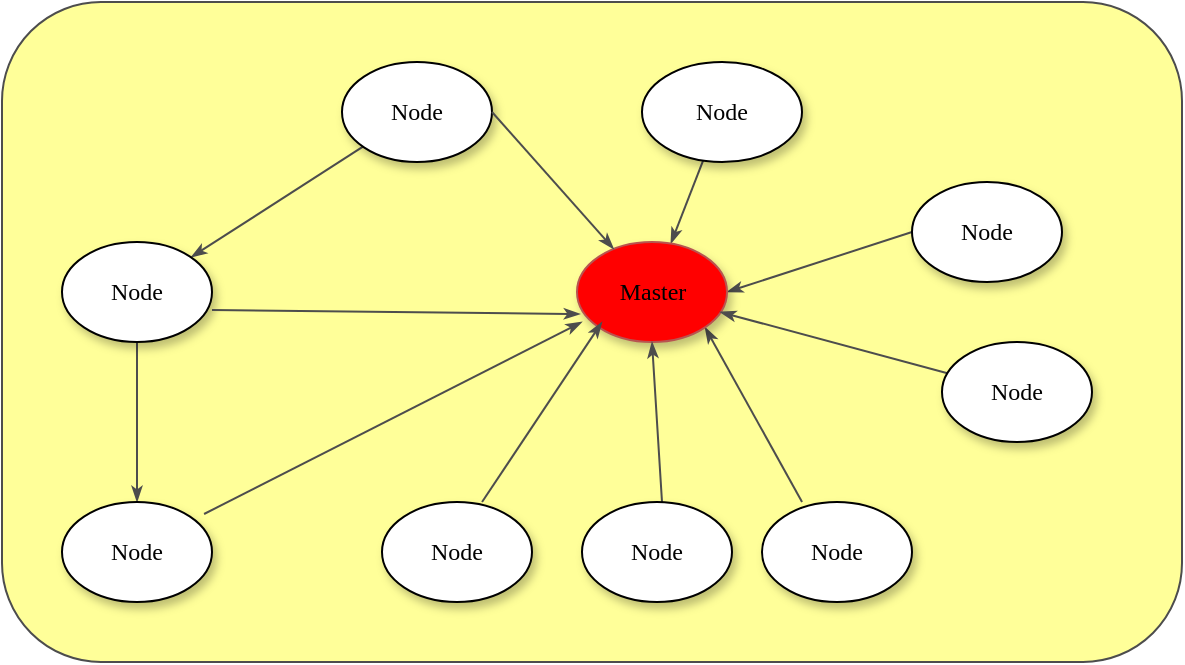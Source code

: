 <mxfile version="16.5.3" type="device"><diagram name="Page-1" id="42789a77-a242-8287-6e28-9cd8cfd52e62"><mxGraphModel dx="868" dy="450" grid="1" gridSize="10" guides="1" tooltips="1" connect="1" arrows="1" fold="1" page="1" pageScale="1" pageWidth="1100" pageHeight="850" background="none" math="0" shadow="0"><root><mxCell id="0"/><mxCell id="1" style="" parent="0"/><mxCell id="oT33KwLtm_0Cc7sER48p-9" value="" style="rounded=1;whiteSpace=wrap;html=1;fillColor=#FFFF99;shadow=0;glass=0;sketch=0;labelBackgroundColor=none;gradientColor=none;strokeColor=#4D4D4D;" vertex="1" parent="1"><mxGeometry x="170" y="70" width="590" height="330" as="geometry"/></mxCell><mxCell id="1ea317790d2ca983-12" style="edgeStyle=none;rounded=1;html=1;labelBackgroundColor=none;startArrow=none;startFill=0;startSize=5;endArrow=classicThin;endFill=1;endSize=5;jettySize=auto;orthogonalLoop=1;strokeColor=#4D4D4D;strokeWidth=1;fontFamily=Verdana;fontSize=12" parent="1" source="1ea317790d2ca983-1" target="1ea317790d2ca983-2" edge="1"><mxGeometry relative="1" as="geometry"/></mxCell><mxCell id="1ea317790d2ca983-14" value="" style="edgeStyle=none;rounded=1;html=1;labelBackgroundColor=none;startArrow=none;startFill=0;startSize=5;endArrow=classicThin;endFill=1;endSize=5;jettySize=auto;orthogonalLoop=1;strokeColor=#4D4D4D;strokeWidth=1;fontFamily=Verdana;fontSize=12;entryX=1;entryY=0.5;entryDx=0;entryDy=0;exitX=0;exitY=0.5;exitDx=0;exitDy=0;" parent="1" source="1ea317790d2ca983-3" target="1ea317790d2ca983-2" edge="1"><mxGeometry relative="1" as="geometry"/></mxCell><mxCell id="1ea317790d2ca983-1" value="&lt;span&gt;Node&lt;/span&gt;" style="ellipse;whiteSpace=wrap;html=1;rounded=0;shadow=1;comic=0;labelBackgroundColor=none;strokeWidth=1;fontFamily=Verdana;fontSize=12;align=center;" parent="1" vertex="1"><mxGeometry x="490" y="100" width="80" height="50" as="geometry"/></mxCell><mxCell id="1ea317790d2ca983-22" value="" style="edgeStyle=none;rounded=1;html=1;labelBackgroundColor=none;startArrow=none;startFill=0;startSize=5;endArrow=classicThin;endFill=1;endSize=5;jettySize=auto;orthogonalLoop=1;strokeColor=#4D4D4D;strokeWidth=1;fontFamily=Verdana;fontSize=12;exitX=0.267;exitY=0;exitDx=0;exitDy=0;exitPerimeter=0;entryX=1;entryY=1;entryDx=0;entryDy=0;" parent="1" source="1ea317790d2ca983-6" target="1ea317790d2ca983-2" edge="1"><mxGeometry relative="1" as="geometry"><mxPoint x="560" y="230" as="targetPoint"/></mxGeometry></mxCell><mxCell id="1ea317790d2ca983-2" value="&lt;span&gt;Master&lt;br&gt;&lt;/span&gt;" style="ellipse;whiteSpace=wrap;html=1;rounded=0;shadow=1;comic=0;labelBackgroundColor=none;strokeWidth=1;fontFamily=Verdana;fontSize=12;align=center;fillColor=#FF0000;strokeColor=#b85450;" parent="1" vertex="1"><mxGeometry x="457.5" y="190" width="75" height="50" as="geometry"/></mxCell><mxCell id="1ea317790d2ca983-3" value="&lt;span&gt;Node&lt;br&gt;&lt;/span&gt;" style="ellipse;whiteSpace=wrap;html=1;rounded=0;shadow=1;comic=0;labelBackgroundColor=none;strokeWidth=1;fontFamily=Verdana;fontSize=12;align=center;" parent="1" vertex="1"><mxGeometry x="625" y="160" width="75" height="50" as="geometry"/></mxCell><mxCell id="1ea317790d2ca983-16" value="" style="edgeStyle=none;rounded=1;html=1;labelBackgroundColor=none;startArrow=none;startFill=0;startSize=5;endArrow=classicThin;endFill=1;endSize=5;jettySize=auto;orthogonalLoop=1;strokeColor=#4D4D4D;strokeWidth=1;fontFamily=Verdana;fontSize=12;entryX=0.953;entryY=0.7;entryDx=0;entryDy=0;entryPerimeter=0;" parent="1" source="1ea317790d2ca983-4" target="1ea317790d2ca983-2" edge="1"><mxGeometry relative="1" as="geometry"/></mxCell><mxCell id="1ea317790d2ca983-4" value="&lt;span&gt;Node&lt;/span&gt;" style="ellipse;whiteSpace=wrap;html=1;rounded=0;shadow=1;comic=0;labelBackgroundColor=none;strokeWidth=1;fontFamily=Verdana;fontSize=12;align=center;" parent="1" vertex="1"><mxGeometry x="640" y="240" width="75" height="50" as="geometry"/></mxCell><mxCell id="1ea317790d2ca983-6" value="&lt;span&gt;Node&lt;/span&gt;" style="ellipse;whiteSpace=wrap;html=1;rounded=0;shadow=1;comic=0;labelBackgroundColor=none;strokeWidth=1;fontFamily=Verdana;fontSize=12;align=center;" parent="1" vertex="1"><mxGeometry x="550" y="320" width="75" height="50" as="geometry"/></mxCell><mxCell id="1ea317790d2ca983-24" value="" style="edgeStyle=none;rounded=1;html=1;labelBackgroundColor=none;startArrow=none;startFill=0;startSize=5;endArrow=classicThin;endFill=1;endSize=5;jettySize=auto;orthogonalLoop=1;strokeColor=#4D4D4D;strokeWidth=1;fontFamily=Verdana;fontSize=12;entryX=0.5;entryY=1;entryDx=0;entryDy=0;" parent="1" target="1ea317790d2ca983-2" edge="1"><mxGeometry relative="1" as="geometry"><mxPoint x="500" y="320" as="sourcePoint"/></mxGeometry></mxCell><mxCell id="1ea317790d2ca983-7" value="&lt;span&gt;Node&lt;/span&gt;" style="ellipse;whiteSpace=wrap;html=1;rounded=0;shadow=1;comic=0;labelBackgroundColor=none;strokeWidth=1;fontFamily=Verdana;fontSize=12;align=center;" parent="1" vertex="1"><mxGeometry x="360" y="320" width="75" height="50" as="geometry"/></mxCell><mxCell id="1ea317790d2ca983-8" value="Node" style="ellipse;whiteSpace=wrap;html=1;rounded=0;shadow=1;comic=0;labelBackgroundColor=none;strokeWidth=1;fontFamily=Verdana;fontSize=12;align=center;" parent="1" vertex="1"><mxGeometry x="460" y="320" width="75" height="50" as="geometry"/></mxCell><mxCell id="1ea317790d2ca983-19" value="" style="edgeStyle=none;rounded=1;html=1;labelBackgroundColor=none;startArrow=none;startFill=0;startSize=5;endArrow=classicThin;endFill=1;endSize=5;jettySize=auto;orthogonalLoop=1;strokeColor=#4D4D4D;strokeWidth=1;fontFamily=Verdana;fontSize=12" parent="1" source="1ea317790d2ca983-9" target="1ea317790d2ca983-10" edge="1"><mxGeometry relative="1" as="geometry"/></mxCell><mxCell id="1ea317790d2ca983-9" value="Node" style="ellipse;whiteSpace=wrap;html=1;rounded=0;shadow=1;comic=0;labelBackgroundColor=none;strokeWidth=1;fontFamily=Verdana;fontSize=12;align=center;" parent="1" vertex="1"><mxGeometry x="340" y="100" width="75" height="50" as="geometry"/></mxCell><mxCell id="1ea317790d2ca983-20" value="" style="edgeStyle=none;rounded=1;html=1;labelBackgroundColor=none;startArrow=none;startFill=0;startSize=5;endArrow=classicThin;endFill=1;endSize=5;jettySize=auto;orthogonalLoop=1;strokeColor=#4D4D4D;strokeWidth=1;fontFamily=Verdana;fontSize=12" parent="1" source="1ea317790d2ca983-10" target="1ea317790d2ca983-11" edge="1"><mxGeometry relative="1" as="geometry"/></mxCell><mxCell id="1ea317790d2ca983-10" value="&lt;span&gt;Node&lt;/span&gt;" style="ellipse;whiteSpace=wrap;html=1;rounded=0;shadow=1;comic=0;labelBackgroundColor=none;strokeWidth=1;fontFamily=Verdana;fontSize=12;align=center;" parent="1" vertex="1"><mxGeometry x="200" y="190" width="75" height="50" as="geometry"/></mxCell><mxCell id="1ea317790d2ca983-11" value="&lt;span&gt;Node&lt;br&gt;&lt;/span&gt;" style="ellipse;whiteSpace=wrap;html=1;rounded=0;shadow=1;comic=0;labelBackgroundColor=none;strokeWidth=1;fontFamily=Verdana;fontSize=12;align=center;" parent="1" vertex="1"><mxGeometry x="200" y="320" width="75" height="50" as="geometry"/></mxCell><mxCell id="oT33KwLtm_0Cc7sER48p-3" value="" style="edgeStyle=none;rounded=1;html=1;labelBackgroundColor=none;startArrow=none;startFill=0;startSize=5;endArrow=classicThin;endFill=1;endSize=5;jettySize=auto;orthogonalLoop=1;strokeColor=#4D4D4D;strokeWidth=1;fontFamily=Verdana;fontSize=12;exitX=0.667;exitY=0;exitDx=0;exitDy=0;exitPerimeter=0;entryX=0.167;entryY=0.8;entryDx=0;entryDy=0;entryPerimeter=0;" edge="1" parent="1" source="1ea317790d2ca983-7" target="1ea317790d2ca983-2"><mxGeometry relative="1" as="geometry"><mxPoint x="580.025" y="330" as="sourcePoint"/><mxPoint x="531.338" y="242.796" as="targetPoint"/></mxGeometry></mxCell><mxCell id="oT33KwLtm_0Cc7sER48p-5" value="" style="edgeStyle=none;rounded=1;html=1;labelBackgroundColor=none;startArrow=none;startFill=0;startSize=5;endArrow=classicThin;endFill=1;endSize=5;jettySize=auto;orthogonalLoop=1;strokeColor=#4D4D4D;strokeWidth=1;fontFamily=Verdana;fontSize=12;exitX=1;exitY=0.5;exitDx=0;exitDy=0;" edge="1" parent="1" source="1ea317790d2ca983-9" target="1ea317790d2ca983-2"><mxGeometry relative="1" as="geometry"><mxPoint x="300" y="210" as="sourcePoint"/><mxPoint x="257.5" y="330" as="targetPoint"/></mxGeometry></mxCell><mxCell id="oT33KwLtm_0Cc7sER48p-6" value="" style="edgeStyle=none;rounded=1;html=1;labelBackgroundColor=none;startArrow=none;startFill=0;startSize=5;endArrow=classicThin;endFill=1;endSize=5;jettySize=auto;orthogonalLoop=1;strokeColor=#4D4D4D;strokeWidth=1;fontFamily=Verdana;fontSize=12;entryX=0.02;entryY=0.72;entryDx=0;entryDy=0;entryPerimeter=0;exitX=1;exitY=0.68;exitDx=0;exitDy=0;exitPerimeter=0;" edge="1" parent="1" source="1ea317790d2ca983-10" target="1ea317790d2ca983-2"><mxGeometry relative="1" as="geometry"><mxPoint x="247.5" y="250" as="sourcePoint"/><mxPoint x="247.5" y="330" as="targetPoint"/></mxGeometry></mxCell><mxCell id="oT33KwLtm_0Cc7sER48p-7" value="" style="edgeStyle=none;rounded=1;html=1;labelBackgroundColor=none;startArrow=none;startFill=0;startSize=5;endArrow=classicThin;endFill=1;endSize=5;jettySize=auto;orthogonalLoop=1;strokeColor=#4D4D4D;strokeWidth=1;fontFamily=Verdana;fontSize=12;entryX=0.033;entryY=0.8;entryDx=0;entryDy=0;entryPerimeter=0;exitX=0.947;exitY=0.12;exitDx=0;exitDy=0;exitPerimeter=0;" edge="1" parent="1" source="1ea317790d2ca983-11" target="1ea317790d2ca983-2"><mxGeometry relative="1" as="geometry"><mxPoint x="257.5" y="260" as="sourcePoint"/><mxPoint x="257.5" y="340" as="targetPoint"/></mxGeometry></mxCell></root></mxGraphModel></diagram></mxfile>